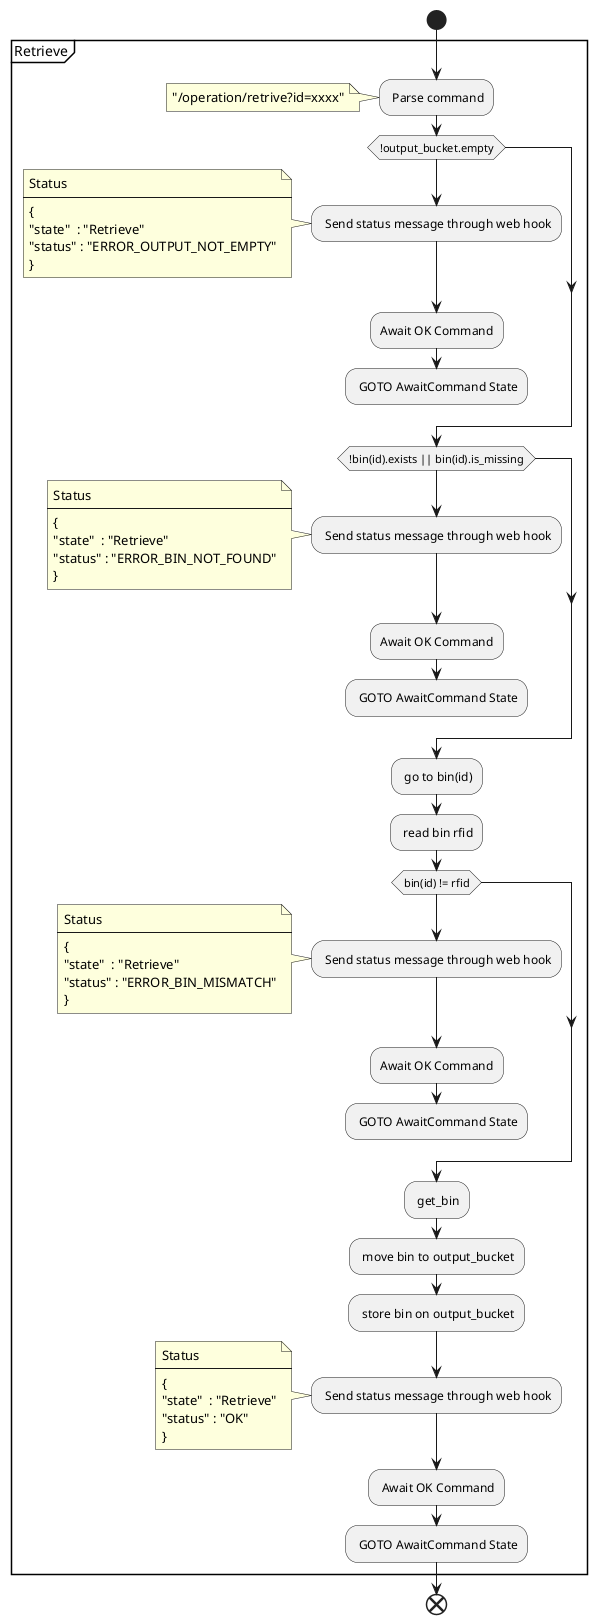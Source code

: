 @startuml Retrieve
start
group Retrieve {
 : Parse command;
 note 
"/operation/retrive?id=xxxx"
end note
 if(!output_bucket.empty) then 
    : Send status message through web hook;
    note
    Status
    ----
    {
    "state"  : "Retrieve"
    "status" : "ERROR_OUTPUT_NOT_EMPTY"
    }
    end note
    :Await OK Command;
    : GOTO AwaitCommand State;
    kill
 endif

 if (!bin(id).exists || bin(id).is_missing) then

    : Send status message through web hook;
    note
    Status
    ----
    {
    "state"  : "Retrieve"
    "status" : "ERROR_BIN_NOT_FOUND"
    }
    end note 
    :Await OK Command;
    : GOTO AwaitCommand State;
    kill
endif

: go to bin(id);
: read bin rfid;
if (bin(id) != rfid) then
    : Send status message through web hook;
    note
    Status
    ----
    {
    "state"  : "Retrieve"
    "status" : "ERROR_BIN_MISMATCH"
    }
    end note 
    :Await OK Command;
    : GOTO AwaitCommand State;
    kill
endif
: get_bin;
: move bin to output_bucket;
: store bin on output_bucket;
: Send status message through web hook;
note
    Status
    ----
    {
    "state"  : "Retrieve"
    "status" : "OK"
    }
    end note
    : Await OK Command;
    : GOTO AwaitCommand State;
}
end
@enduml
